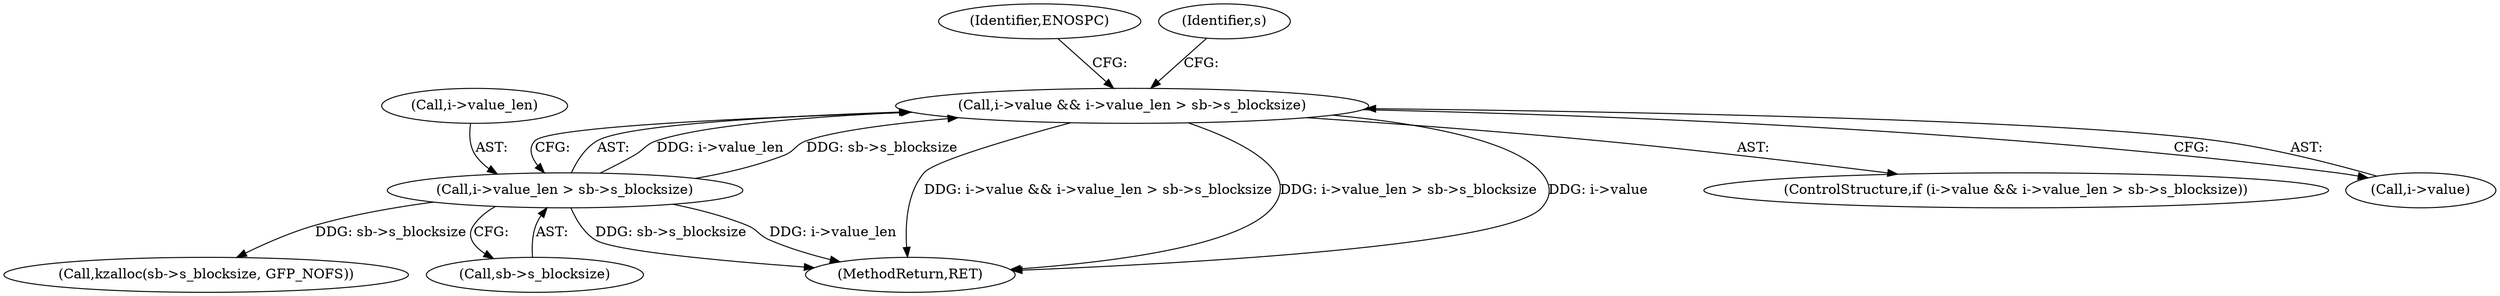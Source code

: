 digraph "0_linux_82939d7999dfc1f1998c4b1c12e2f19edbdff272_3@pointer" {
"1000149" [label="(Call,i->value && i->value_len > sb->s_blocksize)"];
"1000153" [label="(Call,i->value_len > sb->s_blocksize)"];
"1000154" [label="(Call,i->value_len)"];
"1000383" [label="(Call,kzalloc(sb->s_blocksize, GFP_NOFS))"];
"1000825" [label="(MethodReturn,RET)"];
"1000148" [label="(ControlStructure,if (i->value && i->value_len > sb->s_blocksize))"];
"1000153" [label="(Call,i->value_len > sb->s_blocksize)"];
"1000150" [label="(Call,i->value)"];
"1000157" [label="(Call,sb->s_blocksize)"];
"1000149" [label="(Call,i->value && i->value_len > sb->s_blocksize)"];
"1000162" [label="(Identifier,ENOSPC)"];
"1000165" [label="(Identifier,s)"];
"1000149" -> "1000148"  [label="AST: "];
"1000149" -> "1000150"  [label="CFG: "];
"1000149" -> "1000153"  [label="CFG: "];
"1000150" -> "1000149"  [label="AST: "];
"1000153" -> "1000149"  [label="AST: "];
"1000162" -> "1000149"  [label="CFG: "];
"1000165" -> "1000149"  [label="CFG: "];
"1000149" -> "1000825"  [label="DDG: i->value && i->value_len > sb->s_blocksize"];
"1000149" -> "1000825"  [label="DDG: i->value_len > sb->s_blocksize"];
"1000149" -> "1000825"  [label="DDG: i->value"];
"1000153" -> "1000149"  [label="DDG: i->value_len"];
"1000153" -> "1000149"  [label="DDG: sb->s_blocksize"];
"1000153" -> "1000157"  [label="CFG: "];
"1000154" -> "1000153"  [label="AST: "];
"1000157" -> "1000153"  [label="AST: "];
"1000153" -> "1000825"  [label="DDG: sb->s_blocksize"];
"1000153" -> "1000825"  [label="DDG: i->value_len"];
"1000153" -> "1000383"  [label="DDG: sb->s_blocksize"];
}
